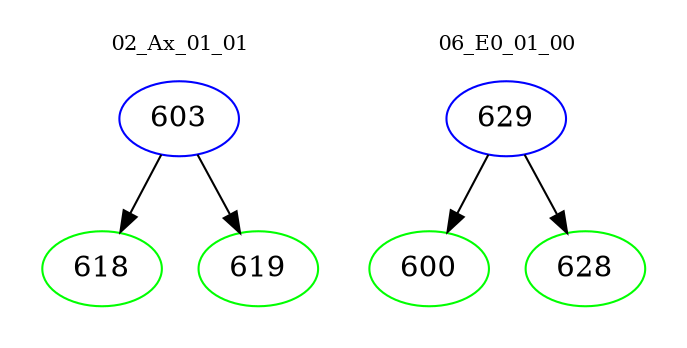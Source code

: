 digraph{
subgraph cluster_0 {
color = white
label = "02_Ax_01_01";
fontsize=10;
T0_603 [label="603", color="blue"]
T0_603 -> T0_618 [color="black"]
T0_618 [label="618", color="green"]
T0_603 -> T0_619 [color="black"]
T0_619 [label="619", color="green"]
}
subgraph cluster_1 {
color = white
label = "06_E0_01_00";
fontsize=10;
T1_629 [label="629", color="blue"]
T1_629 -> T1_600 [color="black"]
T1_600 [label="600", color="green"]
T1_629 -> T1_628 [color="black"]
T1_628 [label="628", color="green"]
}
}
